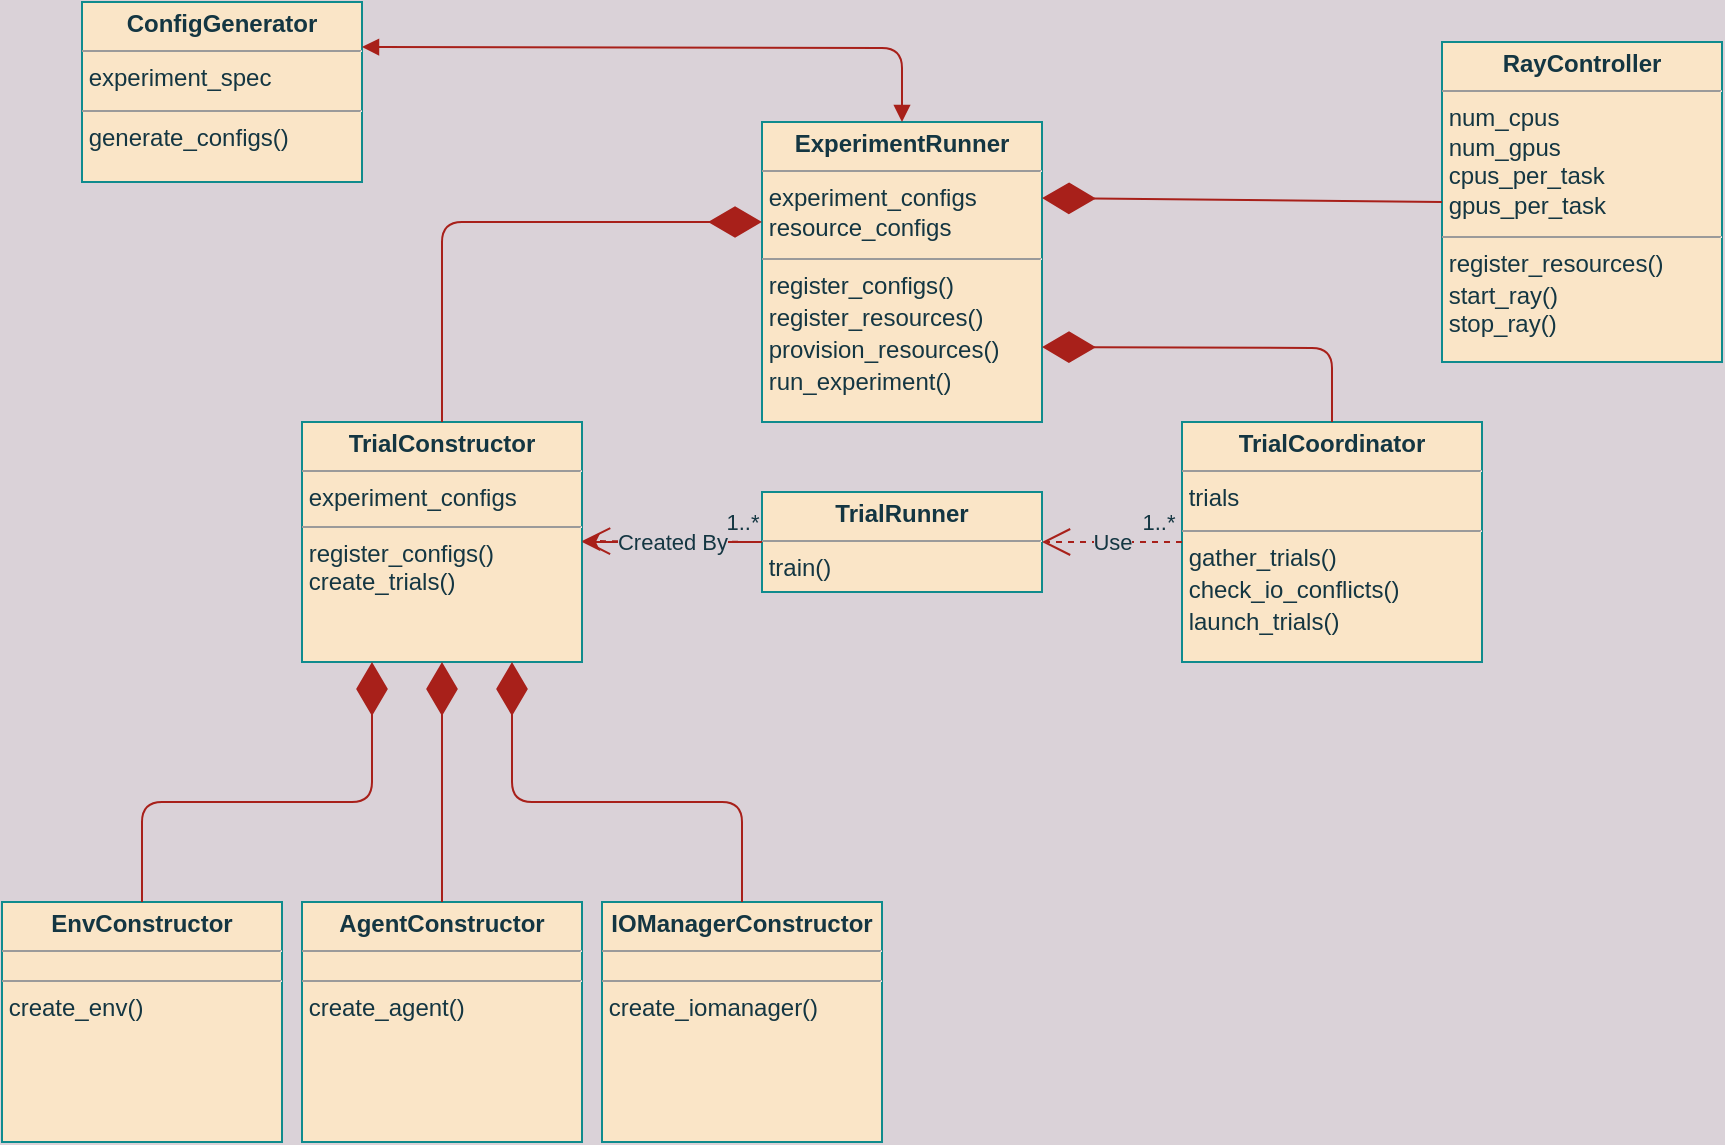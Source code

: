 <mxfile version="13.7.9" type="device"><diagram name="Page-1" id="9f46799a-70d6-7492-0946-bef42562c5a5"><mxGraphModel dx="1422" dy="843" grid="1" gridSize="10" guides="1" tooltips="1" connect="1" arrows="1" fold="1" page="1" pageScale="1" pageWidth="1100" pageHeight="850" background="#DAD2D8" math="0" shadow="0"><root><mxCell id="0"/><mxCell id="1" parent="0"/><mxCell id="VFh4TRzcf-z6nb-AuZX2-2" value="&lt;p style=&quot;margin: 0px ; margin-top: 4px ; text-align: center&quot;&gt;&lt;b&gt;ExperimentRunner&lt;/b&gt;&lt;/p&gt;&lt;hr size=&quot;1&quot;&gt;&amp;nbsp;experiment_configs&lt;br&gt;&amp;nbsp;resource_configs&lt;br&gt;&lt;div style=&quot;height: 2px&quot;&gt;&lt;/div&gt;&lt;hr size=&quot;1&quot;&gt;&lt;div style=&quot;height: 2px&quot;&gt;&amp;nbsp;register_configs()&lt;/div&gt;&lt;div style=&quot;height: 2px&quot;&gt;&lt;br&gt;&lt;/div&gt;&lt;div style=&quot;height: 2px&quot;&gt;&lt;br&gt;&lt;/div&gt;&lt;div style=&quot;height: 2px&quot;&gt;&lt;br&gt;&lt;/div&gt;&lt;div style=&quot;height: 2px&quot;&gt;&lt;br&gt;&lt;/div&gt;&lt;div style=&quot;height: 2px&quot;&gt;&lt;br&gt;&lt;/div&gt;&lt;div style=&quot;height: 2px&quot;&gt;&lt;br&gt;&lt;/div&gt;&lt;div style=&quot;height: 2px&quot;&gt;&lt;br&gt;&lt;/div&gt;&lt;div style=&quot;height: 2px&quot;&gt;&amp;nbsp;register_resources()&lt;/div&gt;&lt;div style=&quot;height: 2px&quot;&gt;&lt;br&gt;&lt;/div&gt;&lt;div style=&quot;height: 2px&quot;&gt;&lt;br&gt;&lt;/div&gt;&lt;div style=&quot;height: 2px&quot;&gt;&lt;br&gt;&lt;/div&gt;&lt;div style=&quot;height: 2px&quot;&gt;&lt;br&gt;&lt;/div&gt;&lt;div style=&quot;height: 2px&quot;&gt;&lt;br&gt;&lt;/div&gt;&lt;div style=&quot;height: 2px&quot;&gt;&lt;br&gt;&lt;/div&gt;&lt;div style=&quot;height: 2px&quot;&gt;&lt;br&gt;&lt;/div&gt;&lt;div style=&quot;height: 2px&quot;&gt;&amp;nbsp;provision_resources()&lt;/div&gt;&lt;div style=&quot;height: 2px&quot;&gt;&lt;br&gt;&lt;/div&gt;&lt;div style=&quot;height: 2px&quot;&gt;&lt;br&gt;&lt;/div&gt;&lt;div style=&quot;height: 2px&quot;&gt;&lt;br&gt;&lt;/div&gt;&lt;div style=&quot;height: 2px&quot;&gt;&lt;br&gt;&lt;/div&gt;&lt;div style=&quot;height: 2px&quot;&gt;&lt;br&gt;&lt;/div&gt;&lt;div style=&quot;height: 2px&quot;&gt;&amp;nbsp;&lt;/div&gt;&lt;div style=&quot;height: 2px&quot;&gt;&amp;nbsp;&lt;/div&gt;&lt;div style=&quot;height: 2px&quot;&gt;&amp;nbsp;run_experiment()&lt;/div&gt;" style="verticalAlign=top;align=left;overflow=fill;fontSize=12;fontFamily=Helvetica;html=1;fillColor=#FAE5C7;strokeColor=#0F8B8D;fontColor=#143642;" parent="1" vertex="1"><mxGeometry x="490" y="200" width="140" height="150" as="geometry"/></mxCell><mxCell id="VFh4TRzcf-z6nb-AuZX2-3" value="&lt;p style=&quot;margin: 0px ; margin-top: 4px ; text-align: center&quot;&gt;&lt;b&gt;TrialCoordinator&lt;/b&gt;&lt;/p&gt;&lt;hr size=&quot;1&quot;&gt;&amp;nbsp;trials&lt;br&gt;&lt;div style=&quot;height: 2px&quot;&gt;&lt;/div&gt;&lt;hr size=&quot;1&quot;&gt;&amp;nbsp;gather_trials()&lt;div style=&quot;height: 2px&quot;&gt;&amp;nbsp;&lt;/div&gt;&lt;div style=&quot;height: 2px&quot;&gt;&amp;nbsp;check_io_conflicts()&lt;/div&gt;&lt;div style=&quot;height: 2px&quot;&gt;&lt;br&gt;&lt;/div&gt;&lt;div style=&quot;height: 2px&quot;&gt;&lt;br&gt;&lt;/div&gt;&lt;div style=&quot;height: 2px&quot;&gt;&lt;br&gt;&lt;/div&gt;&lt;div style=&quot;height: 2px&quot;&gt;&lt;br&gt;&lt;/div&gt;&lt;div style=&quot;height: 2px&quot;&gt;&lt;br&gt;&lt;/div&gt;&lt;div style=&quot;height: 2px&quot;&gt;&lt;br&gt;&lt;/div&gt;&lt;div style=&quot;height: 2px&quot;&gt;&amp;nbsp;&lt;/div&gt;&lt;div style=&quot;height: 2px&quot;&gt;&amp;nbsp;launch_trials()&lt;/div&gt;" style="verticalAlign=top;align=left;overflow=fill;fontSize=12;fontFamily=Helvetica;html=1;fillColor=#FAE5C7;strokeColor=#0F8B8D;fontColor=#143642;" parent="1" vertex="1"><mxGeometry x="700" y="350" width="150" height="120" as="geometry"/></mxCell><mxCell id="VFh4TRzcf-z6nb-AuZX2-4" value="&lt;p style=&quot;margin: 0px ; margin-top: 4px ; text-align: center&quot;&gt;&lt;b&gt;TrialConstructor&lt;/b&gt;&lt;/p&gt;&lt;hr size=&quot;1&quot;&gt;&amp;nbsp;experiment_configs&lt;br&gt;&lt;hr size=&quot;1&quot;&gt;&amp;nbsp;register_configs()&lt;br&gt;&lt;span&gt;&amp;nbsp;create_trials()&lt;/span&gt;" style="verticalAlign=top;align=left;overflow=fill;fontSize=12;fontFamily=Helvetica;html=1;fillColor=#FAE5C7;strokeColor=#0F8B8D;fontColor=#143642;" parent="1" vertex="1"><mxGeometry x="260" y="350" width="140" height="120" as="geometry"/></mxCell><mxCell id="VFh4TRzcf-z6nb-AuZX2-5" value="&lt;p style=&quot;margin: 0px ; margin-top: 4px ; text-align: center&quot;&gt;&lt;b&gt;RayController&lt;/b&gt;&lt;/p&gt;&lt;hr size=&quot;1&quot;&gt;&amp;nbsp;num_cpus&lt;br&gt;&amp;nbsp;num_gpus&lt;br&gt;&amp;nbsp;cpus_per_task&lt;br&gt;&amp;nbsp;gpus_per_task&lt;br&gt;&lt;div style=&quot;height: 2px&quot;&gt;&lt;/div&gt;&lt;hr size=&quot;1&quot;&gt;&amp;nbsp;register_resources()&lt;br&gt;&lt;div style=&quot;height: 2px&quot;&gt;&lt;br&gt;&lt;/div&gt;&lt;div style=&quot;height: 2px&quot;&gt;&amp;nbsp;start_ray()&lt;/div&gt;&lt;div style=&quot;height: 2px&quot;&gt;&lt;br&gt;&lt;/div&gt;&lt;div style=&quot;height: 2px&quot;&gt;&lt;br&gt;&lt;/div&gt;&lt;div style=&quot;height: 2px&quot;&gt;&lt;br&gt;&lt;/div&gt;&lt;div style=&quot;height: 2px&quot;&gt;&lt;br&gt;&lt;/div&gt;&lt;div style=&quot;height: 2px&quot;&gt;&lt;br&gt;&lt;/div&gt;&lt;div style=&quot;height: 2px&quot;&gt;&lt;br&gt;&lt;/div&gt;&lt;div style=&quot;height: 2px&quot;&gt;&amp;nbsp;stop_ray()&lt;/div&gt;" style="verticalAlign=top;align=left;overflow=fill;fontSize=12;fontFamily=Helvetica;html=1;fillColor=#FAE5C7;strokeColor=#0F8B8D;fontColor=#143642;" parent="1" vertex="1"><mxGeometry x="830" y="160" width="140" height="160" as="geometry"/></mxCell><mxCell id="VFh4TRzcf-z6nb-AuZX2-6" value="&lt;p style=&quot;margin: 0px ; margin-top: 4px ; text-align: center&quot;&gt;&lt;b&gt;EnvConstructor&lt;/b&gt;&lt;/p&gt;&lt;hr size=&quot;1&quot;&gt;&lt;div style=&quot;height: 2px&quot;&gt;&lt;/div&gt;&lt;hr size=&quot;1&quot;&gt;&lt;div style=&quot;height: 2px&quot;&gt;&amp;nbsp;create_env()&lt;/div&gt;" style="verticalAlign=top;align=left;overflow=fill;fontSize=12;fontFamily=Helvetica;html=1;fillColor=#FAE5C7;strokeColor=#0F8B8D;fontColor=#143642;" parent="1" vertex="1"><mxGeometry x="110" y="590" width="140" height="120" as="geometry"/></mxCell><mxCell id="VFh4TRzcf-z6nb-AuZX2-7" value="&lt;p style=&quot;margin: 0px ; margin-top: 4px ; text-align: center&quot;&gt;&lt;b&gt;AgentConstructor&lt;/b&gt;&lt;/p&gt;&lt;hr size=&quot;1&quot;&gt;&lt;div style=&quot;height: 2px&quot;&gt;&lt;/div&gt;&lt;hr size=&quot;1&quot;&gt;&lt;div style=&quot;height: 2px&quot;&gt;&amp;nbsp;create_agent()&lt;/div&gt;" style="verticalAlign=top;align=left;overflow=fill;fontSize=12;fontFamily=Helvetica;html=1;fillColor=#FAE5C7;strokeColor=#0F8B8D;fontColor=#143642;" parent="1" vertex="1"><mxGeometry x="260" y="590" width="140" height="120" as="geometry"/></mxCell><mxCell id="VFh4TRzcf-z6nb-AuZX2-8" value="&lt;p style=&quot;margin: 0px ; margin-top: 4px ; text-align: center&quot;&gt;&lt;b&gt;IOManagerConstructor&lt;/b&gt;&lt;/p&gt;&lt;hr size=&quot;1&quot;&gt;&lt;div style=&quot;height: 2px&quot;&gt;&lt;/div&gt;&lt;hr size=&quot;1&quot;&gt;&lt;div style=&quot;height: 2px&quot;&gt;&amp;nbsp;create_iomanager()&lt;/div&gt;" style="verticalAlign=top;align=left;overflow=fill;fontSize=12;fontFamily=Helvetica;html=1;fillColor=#FAE5C7;strokeColor=#0F8B8D;fontColor=#143642;" parent="1" vertex="1"><mxGeometry x="410" y="590" width="140" height="120" as="geometry"/></mxCell><mxCell id="VFh4TRzcf-z6nb-AuZX2-9" value="&lt;p style=&quot;margin: 0px ; margin-top: 4px ; text-align: center&quot;&gt;&lt;b&gt;ConfigGenerator&lt;/b&gt;&lt;/p&gt;&lt;hr size=&quot;1&quot;&gt;&amp;nbsp;experiment_spec&lt;div style=&quot;height: 2px&quot;&gt;&lt;/div&gt;&lt;hr size=&quot;1&quot;&gt;&lt;div style=&quot;height: 2px&quot;&gt;&amp;nbsp;generate_configs()&lt;/div&gt;" style="verticalAlign=top;align=left;overflow=fill;fontSize=12;fontFamily=Helvetica;html=1;fillColor=#FAE5C7;strokeColor=#0F8B8D;fontColor=#143642;" parent="1" vertex="1"><mxGeometry x="150" y="140" width="140" height="90" as="geometry"/></mxCell><mxCell id="VFh4TRzcf-z6nb-AuZX2-13" value="" style="endArrow=diamondThin;endFill=1;endSize=24;html=1;exitX=0.5;exitY=0;exitDx=0;exitDy=0;labelBackgroundColor=#DAD2D8;strokeColor=#A8201A;fontColor=#143642;" parent="1" source="VFh4TRzcf-z6nb-AuZX2-4" edge="1"><mxGeometry width="160" relative="1" as="geometry"><mxPoint x="340" y="249.5" as="sourcePoint"/><mxPoint x="490" y="250" as="targetPoint"/><Array as="points"><mxPoint x="330" y="250"/></Array></mxGeometry></mxCell><mxCell id="VFh4TRzcf-z6nb-AuZX2-14" value="" style="endArrow=diamondThin;endFill=1;endSize=24;html=1;exitX=0.5;exitY=0;exitDx=0;exitDy=0;labelBackgroundColor=#DAD2D8;strokeColor=#A8201A;fontColor=#143642;entryX=1;entryY=0.75;entryDx=0;entryDy=0;movable=0;resizable=0;rotatable=0;deletable=0;editable=0;connectable=0;" parent="1" source="VFh4TRzcf-z6nb-AuZX2-3" target="VFh4TRzcf-z6nb-AuZX2-2" edge="1"><mxGeometry width="160" relative="1" as="geometry"><mxPoint x="550" y="139.5" as="sourcePoint"/><mxPoint x="691" y="140" as="targetPoint"/><Array as="points"><mxPoint x="775" y="313"/></Array></mxGeometry></mxCell><mxCell id="VFh4TRzcf-z6nb-AuZX2-15" value="" style="endArrow=diamondThin;endFill=1;endSize=24;html=1;exitX=0.5;exitY=0;exitDx=0;exitDy=0;entryX=0.75;entryY=1;entryDx=0;entryDy=0;labelBackgroundColor=#DAD2D8;strokeColor=#A8201A;fontColor=#143642;" parent="1" source="VFh4TRzcf-z6nb-AuZX2-8" target="VFh4TRzcf-z6nb-AuZX2-4" edge="1"><mxGeometry width="160" relative="1" as="geometry"><mxPoint x="450" y="390" as="sourcePoint"/><mxPoint x="610" y="390" as="targetPoint"/><Array as="points"><mxPoint x="480" y="540"/><mxPoint x="365" y="540"/></Array></mxGeometry></mxCell><mxCell id="VFh4TRzcf-z6nb-AuZX2-16" value="" style="endArrow=diamondThin;endFill=1;endSize=24;html=1;exitX=0.5;exitY=0;exitDx=0;exitDy=0;entryX=0.5;entryY=1;entryDx=0;entryDy=0;labelBackgroundColor=#DAD2D8;strokeColor=#A8201A;fontColor=#143642;" parent="1" source="VFh4TRzcf-z6nb-AuZX2-7" target="VFh4TRzcf-z6nb-AuZX2-4" edge="1"><mxGeometry width="160" relative="1" as="geometry"><mxPoint x="180" y="440" as="sourcePoint"/><mxPoint x="340" y="440" as="targetPoint"/></mxGeometry></mxCell><mxCell id="VFh4TRzcf-z6nb-AuZX2-17" value="" style="endArrow=diamondThin;endFill=1;endSize=24;html=1;exitX=0.5;exitY=0;exitDx=0;exitDy=0;entryX=0.25;entryY=1;entryDx=0;entryDy=0;labelBackgroundColor=#DAD2D8;strokeColor=#A8201A;fontColor=#143642;" parent="1" source="VFh4TRzcf-z6nb-AuZX2-6" target="VFh4TRzcf-z6nb-AuZX2-4" edge="1"><mxGeometry width="160" relative="1" as="geometry"><mxPoint x="100" y="399.5" as="sourcePoint"/><mxPoint x="260" y="399.5" as="targetPoint"/><Array as="points"><mxPoint x="180" y="540"/><mxPoint x="295" y="540"/></Array></mxGeometry></mxCell><mxCell id="VFh4TRzcf-z6nb-AuZX2-18" value="" style="endArrow=diamondThin;endFill=1;endSize=24;html=1;labelBackgroundColor=#DAD2D8;strokeColor=#A8201A;fontColor=#143642;exitX=0;exitY=0.5;exitDx=0;exitDy=0;" parent="1" source="VFh4TRzcf-z6nb-AuZX2-5" edge="1"><mxGeometry width="160" relative="1" as="geometry"><mxPoint x="490" y="350" as="sourcePoint"/><mxPoint x="630" y="238" as="targetPoint"/></mxGeometry></mxCell><mxCell id="VFh4TRzcf-z6nb-AuZX2-20" value="" style="endArrow=block;startArrow=block;endFill=1;startFill=1;html=1;entryX=0.5;entryY=0;entryDx=0;entryDy=0;labelBackgroundColor=#DAD2D8;strokeColor=#A8201A;fontColor=#143642;exitX=1;exitY=0.25;exitDx=0;exitDy=0;" parent="1" target="VFh4TRzcf-z6nb-AuZX2-2" edge="1" source="VFh4TRzcf-z6nb-AuZX2-9"><mxGeometry width="160" relative="1" as="geometry"><mxPoint x="290" y="191" as="sourcePoint"/><mxPoint x="570" y="350" as="targetPoint"/><Array as="points"><mxPoint x="560" y="163"/></Array></mxGeometry></mxCell><mxCell id="7YUEPOikLMzUfamsWpzJ-1" value="" style="edgeStyle=orthogonalEdgeStyle;rounded=0;orthogonalLoop=1;jettySize=auto;html=1;labelBackgroundColor=#DAD2D8;strokeColor=#A8201A;fontColor=#143642;" edge="1" parent="1" source="VFh4TRzcf-z6nb-AuZX2-23" target="VFh4TRzcf-z6nb-AuZX2-4"><mxGeometry relative="1" as="geometry"/></mxCell><mxCell id="VFh4TRzcf-z6nb-AuZX2-23" value="&lt;p style=&quot;margin: 0px ; margin-top: 4px ; text-align: center&quot;&gt;&lt;b&gt;TrialRunner&lt;/b&gt;&lt;/p&gt;&lt;hr size=&quot;1&quot;&gt;&lt;div style=&quot;height: 2px&quot;&gt;&amp;nbsp;train()&lt;/div&gt;" style="verticalAlign=top;align=left;overflow=fill;fontSize=12;fontFamily=Helvetica;html=1;fillColor=#FAE5C7;strokeColor=#0F8B8D;fontColor=#143642;" parent="1" vertex="1"><mxGeometry x="490" y="385" width="140" height="50" as="geometry"/></mxCell><mxCell id="VFh4TRzcf-z6nb-AuZX2-37" style="edgeStyle=orthogonalEdgeStyle;rounded=0;orthogonalLoop=1;jettySize=auto;html=1;exitX=0.5;exitY=1;exitDx=0;exitDy=0;labelBackgroundColor=#DAD2D8;strokeColor=#A8201A;fontColor=#143642;" parent="1" source="VFh4TRzcf-z6nb-AuZX2-4" target="VFh4TRzcf-z6nb-AuZX2-4" edge="1"><mxGeometry relative="1" as="geometry"/></mxCell><mxCell id="VFh4TRzcf-z6nb-AuZX2-38" value="Use" style="endArrow=open;endSize=12;dashed=1;html=1;exitX=0;exitY=0.5;exitDx=0;exitDy=0;entryX=1;entryY=0.5;entryDx=0;entryDy=0;labelBackgroundColor=#DAD2D8;strokeColor=#A8201A;fontColor=#143642;" parent="1" source="VFh4TRzcf-z6nb-AuZX2-3" target="VFh4TRzcf-z6nb-AuZX2-23" edge="1"><mxGeometry width="160" relative="1" as="geometry"><mxPoint x="410" y="350" as="sourcePoint"/><mxPoint x="570" y="350" as="targetPoint"/></mxGeometry></mxCell><mxCell id="VFh4TRzcf-z6nb-AuZX2-41" value="1..*" style="edgeLabel;html=1;align=center;verticalAlign=middle;resizable=0;points=[];labelBackgroundColor=#DAD2D8;fontColor=#143642;" parent="VFh4TRzcf-z6nb-AuZX2-38" vertex="1" connectable="0"><mxGeometry x="-0.657" y="-1" relative="1" as="geometry"><mxPoint y="-9" as="offset"/></mxGeometry></mxCell><mxCell id="VFh4TRzcf-z6nb-AuZX2-42" value="Created By" style="endArrow=open;endSize=12;dashed=1;html=1;exitX=0;exitY=0.5;exitDx=0;exitDy=0;entryX=1;entryY=0.5;entryDx=0;entryDy=0;labelBackgroundColor=#DAD2D8;strokeColor=#A8201A;fontColor=#143642;" parent="1" source="VFh4TRzcf-z6nb-AuZX2-23" edge="1"><mxGeometry width="160" relative="1" as="geometry"><mxPoint x="470" y="409.5" as="sourcePoint"/><mxPoint x="400" y="409.5" as="targetPoint"/></mxGeometry></mxCell><mxCell id="7YUEPOikLMzUfamsWpzJ-2" value="1..*" style="edgeLabel;html=1;align=center;verticalAlign=middle;resizable=0;points=[];labelBackgroundColor=#DAD2D8;fontColor=#143642;" vertex="1" connectable="0" parent="VFh4TRzcf-z6nb-AuZX2-42"><mxGeometry x="-0.733" y="-1" relative="1" as="geometry"><mxPoint x="1.99" y="-8.93" as="offset"/></mxGeometry></mxCell></root></mxGraphModel></diagram></mxfile>